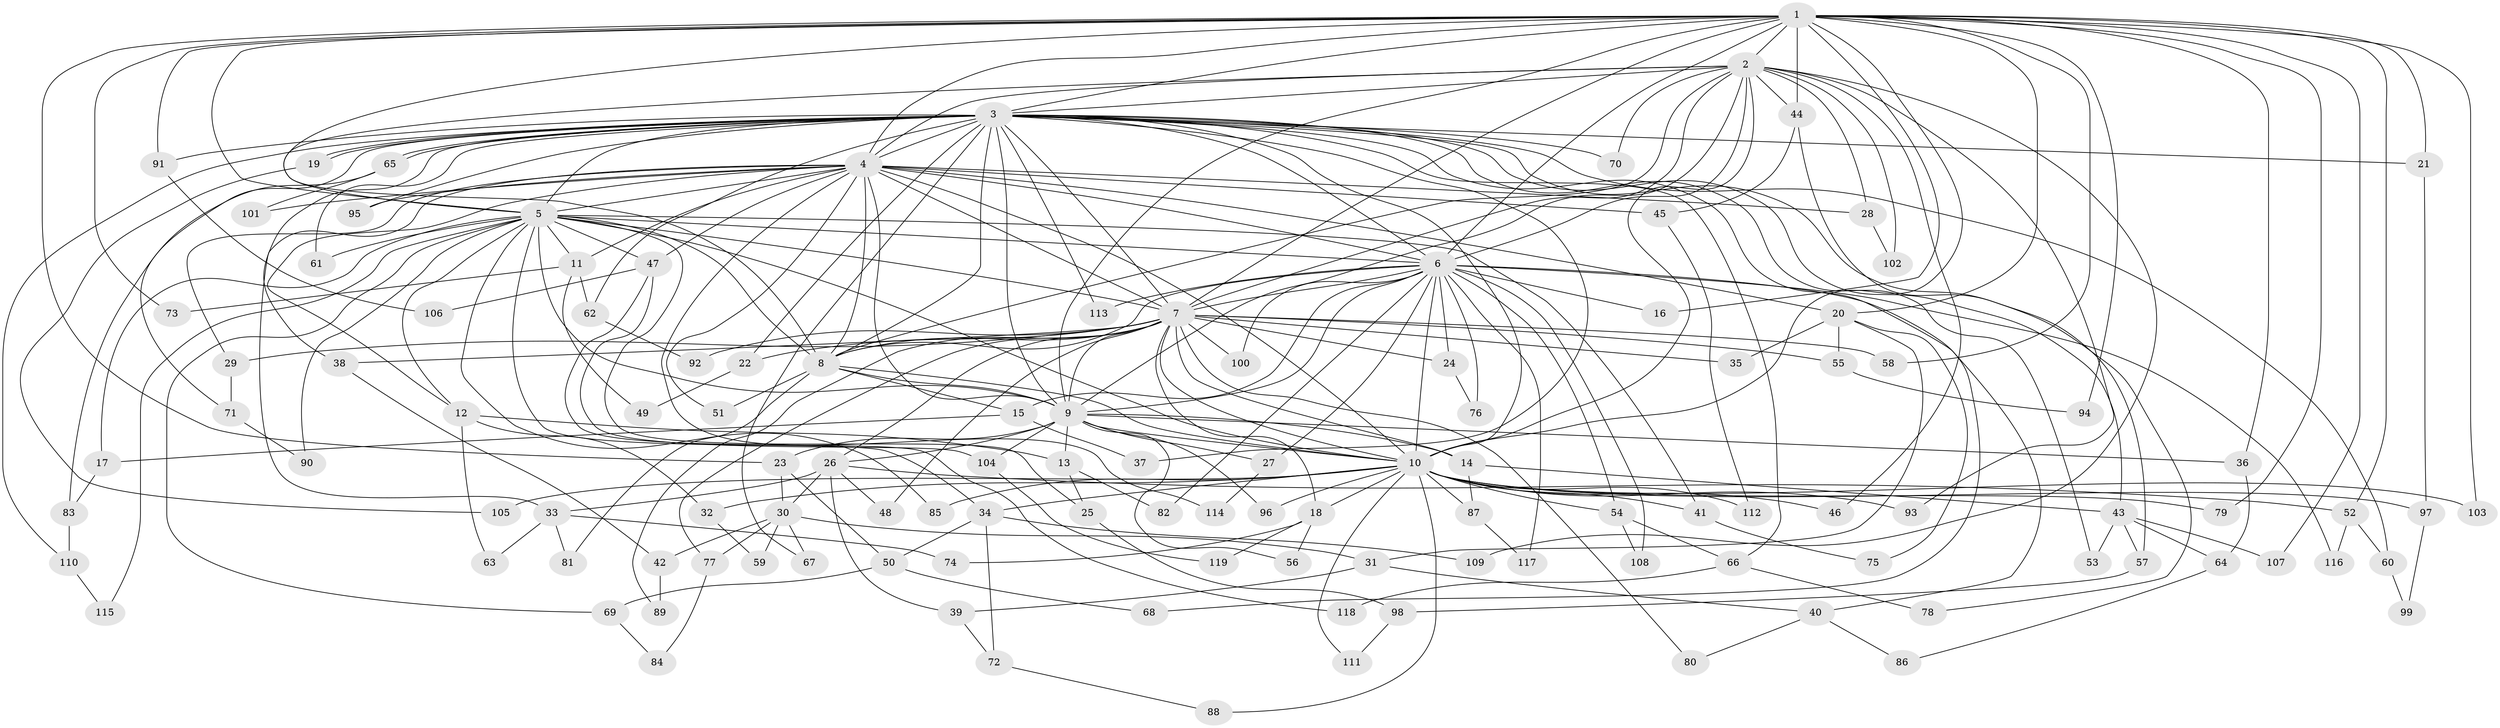 // coarse degree distribution, {35: 0.011111111111111112, 14: 0.011111111111111112, 31: 0.011111111111111112, 19: 0.044444444444444446, 24: 0.011111111111111112, 10: 0.011111111111111112, 6: 0.06666666666666667, 4: 0.07777777777777778, 5: 0.044444444444444446, 2: 0.4222222222222222, 3: 0.2222222222222222, 8: 0.022222222222222223, 1: 0.044444444444444446}
// Generated by graph-tools (version 1.1) at 2025/41/03/06/25 10:41:41]
// undirected, 119 vertices, 263 edges
graph export_dot {
graph [start="1"]
  node [color=gray90,style=filled];
  1;
  2;
  3;
  4;
  5;
  6;
  7;
  8;
  9;
  10;
  11;
  12;
  13;
  14;
  15;
  16;
  17;
  18;
  19;
  20;
  21;
  22;
  23;
  24;
  25;
  26;
  27;
  28;
  29;
  30;
  31;
  32;
  33;
  34;
  35;
  36;
  37;
  38;
  39;
  40;
  41;
  42;
  43;
  44;
  45;
  46;
  47;
  48;
  49;
  50;
  51;
  52;
  53;
  54;
  55;
  56;
  57;
  58;
  59;
  60;
  61;
  62;
  63;
  64;
  65;
  66;
  67;
  68;
  69;
  70;
  71;
  72;
  73;
  74;
  75;
  76;
  77;
  78;
  79;
  80;
  81;
  82;
  83;
  84;
  85;
  86;
  87;
  88;
  89;
  90;
  91;
  92;
  93;
  94;
  95;
  96;
  97;
  98;
  99;
  100;
  101;
  102;
  103;
  104;
  105;
  106;
  107;
  108;
  109;
  110;
  111;
  112;
  113;
  114;
  115;
  116;
  117;
  118;
  119;
  1 -- 2;
  1 -- 3;
  1 -- 4;
  1 -- 5;
  1 -- 6;
  1 -- 7;
  1 -- 8;
  1 -- 9;
  1 -- 10;
  1 -- 16;
  1 -- 20;
  1 -- 21;
  1 -- 23;
  1 -- 36;
  1 -- 44;
  1 -- 52;
  1 -- 58;
  1 -- 73;
  1 -- 79;
  1 -- 91;
  1 -- 94;
  1 -- 103;
  1 -- 107;
  2 -- 3;
  2 -- 4;
  2 -- 5;
  2 -- 6;
  2 -- 7;
  2 -- 8;
  2 -- 9;
  2 -- 10;
  2 -- 28;
  2 -- 44;
  2 -- 46;
  2 -- 70;
  2 -- 93;
  2 -- 102;
  2 -- 109;
  3 -- 4;
  3 -- 5;
  3 -- 6;
  3 -- 7;
  3 -- 8;
  3 -- 9;
  3 -- 10;
  3 -- 19;
  3 -- 19;
  3 -- 21;
  3 -- 22;
  3 -- 37;
  3 -- 38;
  3 -- 43;
  3 -- 53;
  3 -- 60;
  3 -- 61;
  3 -- 62;
  3 -- 65;
  3 -- 65;
  3 -- 66;
  3 -- 67;
  3 -- 68;
  3 -- 70;
  3 -- 71;
  3 -- 78;
  3 -- 91;
  3 -- 95;
  3 -- 110;
  3 -- 113;
  4 -- 5;
  4 -- 6;
  4 -- 7;
  4 -- 8;
  4 -- 9;
  4 -- 10;
  4 -- 11;
  4 -- 12;
  4 -- 20;
  4 -- 28;
  4 -- 29;
  4 -- 33;
  4 -- 45;
  4 -- 47;
  4 -- 51;
  4 -- 95;
  4 -- 101;
  4 -- 114;
  5 -- 6;
  5 -- 7;
  5 -- 8;
  5 -- 9;
  5 -- 10;
  5 -- 11;
  5 -- 12;
  5 -- 17;
  5 -- 25;
  5 -- 34;
  5 -- 41;
  5 -- 47;
  5 -- 61;
  5 -- 69;
  5 -- 85;
  5 -- 90;
  5 -- 115;
  6 -- 7;
  6 -- 8;
  6 -- 9;
  6 -- 10;
  6 -- 15;
  6 -- 16;
  6 -- 24;
  6 -- 27;
  6 -- 40;
  6 -- 54;
  6 -- 76;
  6 -- 82;
  6 -- 100;
  6 -- 108;
  6 -- 113;
  6 -- 116;
  6 -- 117;
  7 -- 8;
  7 -- 9;
  7 -- 10;
  7 -- 14;
  7 -- 18;
  7 -- 22;
  7 -- 24;
  7 -- 26;
  7 -- 29;
  7 -- 35;
  7 -- 38;
  7 -- 48;
  7 -- 55;
  7 -- 58;
  7 -- 77;
  7 -- 80;
  7 -- 89;
  7 -- 92;
  7 -- 100;
  8 -- 9;
  8 -- 10;
  8 -- 15;
  8 -- 51;
  8 -- 81;
  9 -- 10;
  9 -- 13;
  9 -- 14;
  9 -- 23;
  9 -- 26;
  9 -- 27;
  9 -- 36;
  9 -- 56;
  9 -- 96;
  9 -- 104;
  10 -- 18;
  10 -- 32;
  10 -- 34;
  10 -- 41;
  10 -- 46;
  10 -- 54;
  10 -- 79;
  10 -- 85;
  10 -- 87;
  10 -- 88;
  10 -- 93;
  10 -- 96;
  10 -- 97;
  10 -- 103;
  10 -- 105;
  10 -- 111;
  10 -- 112;
  11 -- 49;
  11 -- 62;
  11 -- 73;
  12 -- 13;
  12 -- 32;
  12 -- 63;
  13 -- 25;
  13 -- 82;
  14 -- 43;
  14 -- 87;
  15 -- 17;
  15 -- 37;
  17 -- 83;
  18 -- 56;
  18 -- 74;
  18 -- 119;
  19 -- 105;
  20 -- 31;
  20 -- 35;
  20 -- 55;
  20 -- 75;
  21 -- 97;
  22 -- 49;
  23 -- 30;
  23 -- 50;
  24 -- 76;
  25 -- 98;
  26 -- 30;
  26 -- 33;
  26 -- 39;
  26 -- 48;
  26 -- 52;
  27 -- 114;
  28 -- 102;
  29 -- 71;
  30 -- 31;
  30 -- 42;
  30 -- 59;
  30 -- 67;
  30 -- 77;
  31 -- 39;
  31 -- 40;
  32 -- 59;
  33 -- 63;
  33 -- 74;
  33 -- 81;
  34 -- 50;
  34 -- 72;
  34 -- 109;
  36 -- 64;
  38 -- 42;
  39 -- 72;
  40 -- 80;
  40 -- 86;
  41 -- 75;
  42 -- 89;
  43 -- 53;
  43 -- 57;
  43 -- 64;
  43 -- 107;
  44 -- 45;
  44 -- 57;
  45 -- 112;
  47 -- 104;
  47 -- 106;
  47 -- 118;
  50 -- 68;
  50 -- 69;
  52 -- 60;
  52 -- 116;
  54 -- 66;
  54 -- 108;
  55 -- 94;
  57 -- 98;
  60 -- 99;
  62 -- 92;
  64 -- 86;
  65 -- 83;
  65 -- 101;
  66 -- 78;
  66 -- 118;
  69 -- 84;
  71 -- 90;
  72 -- 88;
  77 -- 84;
  83 -- 110;
  87 -- 117;
  91 -- 106;
  97 -- 99;
  98 -- 111;
  104 -- 119;
  110 -- 115;
}
